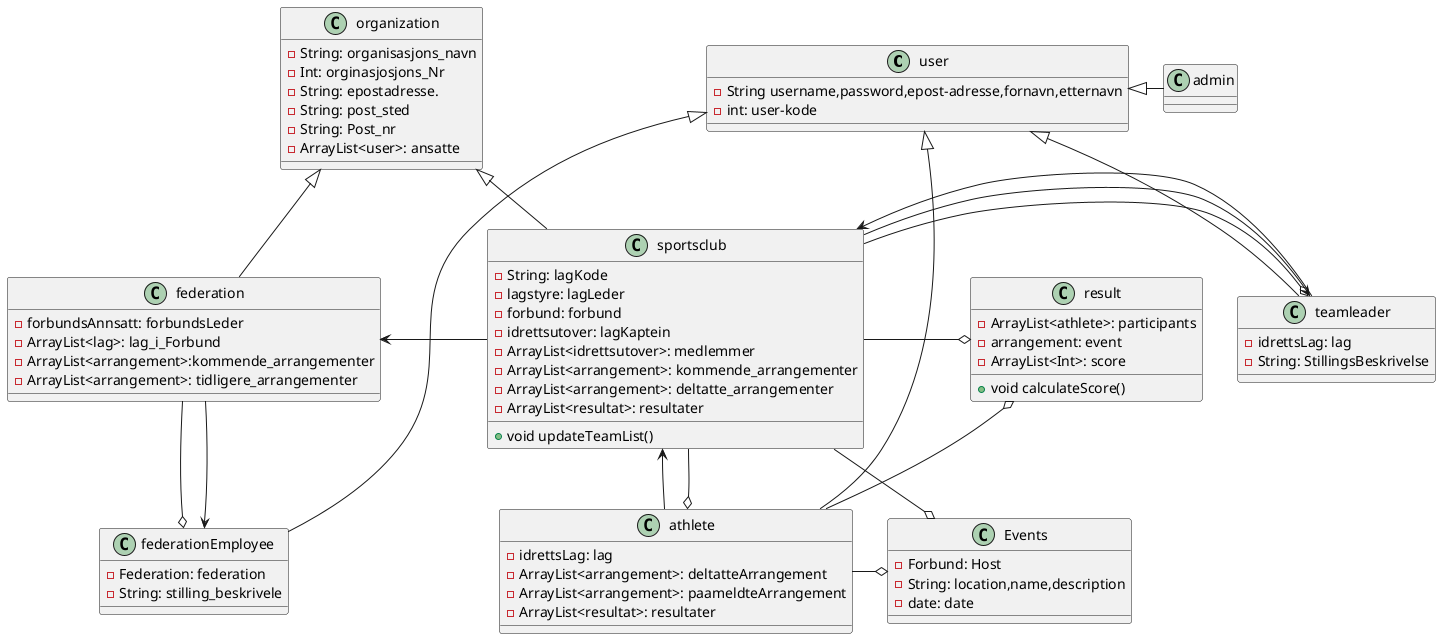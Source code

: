 @startuml
class user{
    -String username,password,epost-adresse,fornavn,etternavn
    -int: user-kode
}
Class organization{
    -String: organisasjons_navn
    -Int: orginasjosjons_Nr
    -String: epostadresse.
    -String: post_sted
    -String: Post_nr
    -ArrayList<user>: ansatte
}

class athlete{
    -idrettsLag: lag
    -ArrayList<arrangement>: deltatteArrangement
    -ArrayList<arrangement>: paameldteArrangement
    -ArrayList<resultat>: resultater
}


class sportsclub{
    -String: lagKode
    -lagstyre: lagLeder
    -forbund: forbund
    -idrettsutover: lagKaptein
    -ArrayList<idrettsutover>: medlemmer
    -ArrayList<arrangement>: kommende_arrangementer
    -ArrayList<arrangement>: deltatte_arrangementer
    -ArrayList<resultat>: resultater
    +void updateTeamList()
}


class teamleader{
     -idrettsLag: lag
     -String: StillingsBeskrivelse

}


class federation{
    -forbundsAnnsatt: forbundsLeder
    -ArrayList<lag>: lag_i_Forbund
    -ArrayList<arrangement>:kommende_arrangementer
    -ArrayList<arrangement>: tidligere_arrangementer
}

class federationEmployee{
    -Federation: federation
    -String: stilling_beskrivele
}

class Events{
    -Forbund: Host
    -String: location,name,description
    -date: date
}

class admin{

}
class result{
    -ArrayList<athlete>: participants
    -arrangement: event
    -ArrayList<Int>: score
    +void calculateScore()
}


athlete -up-|> user
athlete -left-> sportsclub
athlete -up-o result
athlete -right-o Events

sportsclub -up-|> organization
sportsclub --o athlete
sportsclub -right-o teamleader
sportsclub -right-> teamleader
sportsclub --o Events
sportsclub -left-> federation
sportsclub -right-o result


teamleader -up-|> user
teamleader -right-> sportsclub


federation --o federationEmployee
federation --> federationEmployee

federationEmployee -up-|> user
admin -left-|> user


federation -up-|> organization
@enduml